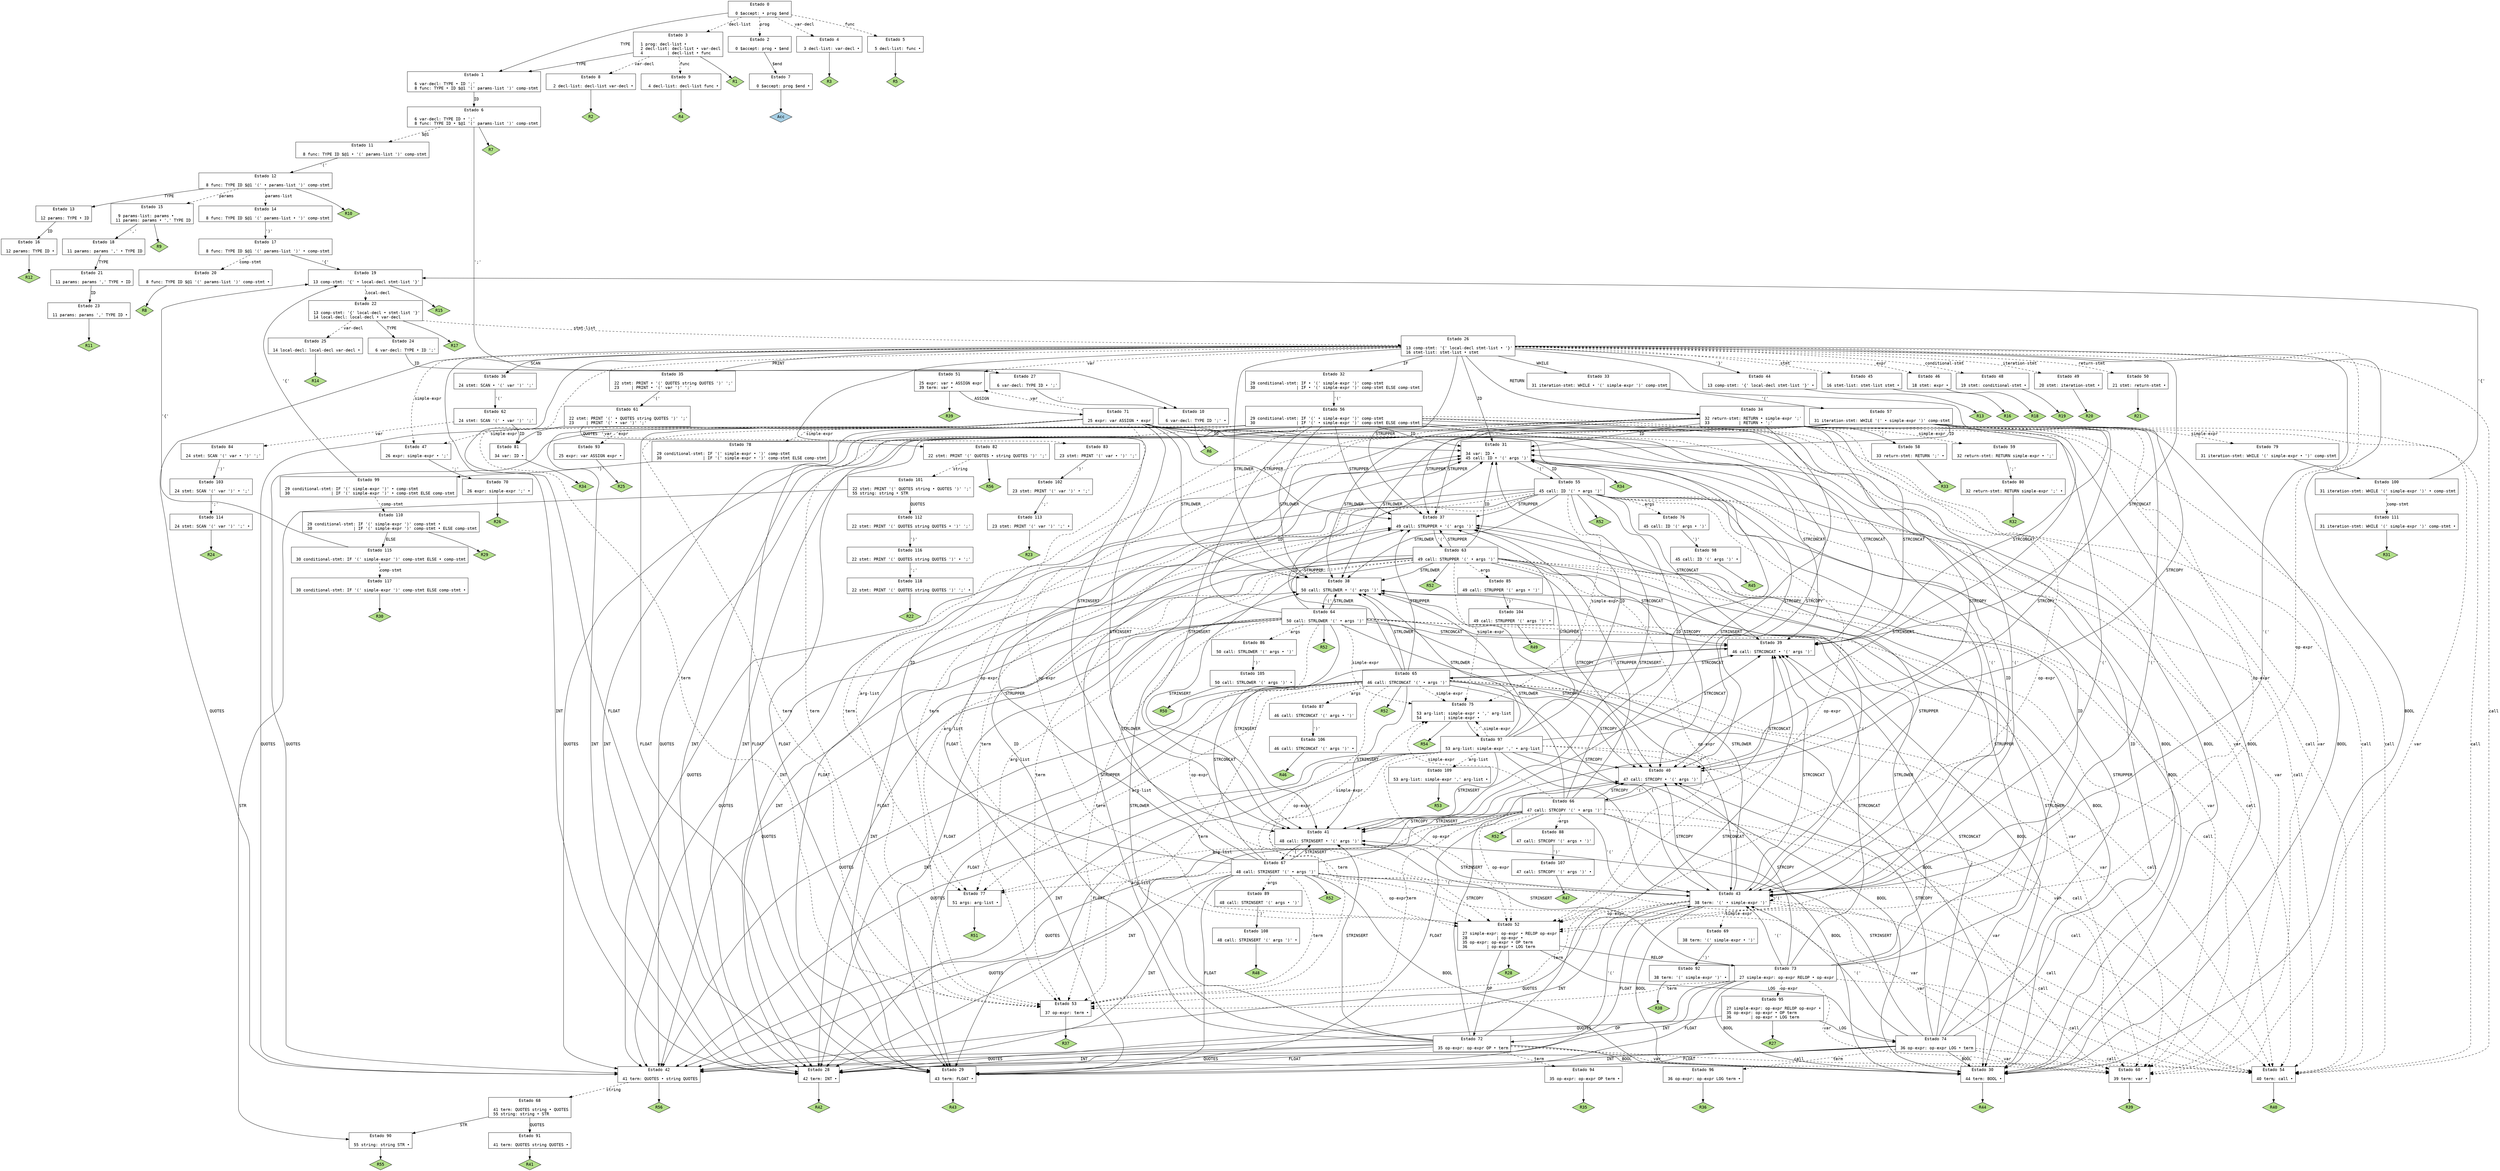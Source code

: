 // Gerado por GNU Bison 3.7.
// Relate erros para <bug-bison@gnu.org>.
// Site: <https://www.gnu.org/software/bison/>.

digraph "syntax.y"
{
  node [fontname = courier, shape = box, colorscheme = paired6]
  edge [fontname = courier]

  0 [label="Estado 0\n\l  0 $accept: • prog $end\l"]
  0 -> 1 [style=solid label="TYPE"]
  0 -> 2 [style=dashed label="prog"]
  0 -> 3 [style=dashed label="decl-list"]
  0 -> 4 [style=dashed label="var-decl"]
  0 -> 5 [style=dashed label="func"]
  1 [label="Estado 1\n\l  6 var-decl: TYPE • ID ';'\l  8 func: TYPE • ID $@1 '(' params-list ')' comp-stmt\l"]
  1 -> 6 [style=solid label="ID"]
  2 [label="Estado 2\n\l  0 $accept: prog • $end\l"]
  2 -> 7 [style=solid label="$end"]
  3 [label="Estado 3\n\l  1 prog: decl-list •\l  2 decl-list: decl-list • var-decl\l  4          | decl-list • func\l"]
  3 -> 1 [style=solid label="TYPE"]
  3 -> 8 [style=dashed label="var-decl"]
  3 -> 9 [style=dashed label="func"]
  3 -> "3R1" [style=solid]
 "3R1" [label="R1", fillcolor=3, shape=diamond, style=filled]
  4 [label="Estado 4\n\l  3 decl-list: var-decl •\l"]
  4 -> "4R3" [style=solid]
 "4R3" [label="R3", fillcolor=3, shape=diamond, style=filled]
  5 [label="Estado 5\n\l  5 decl-list: func •\l"]
  5 -> "5R5" [style=solid]
 "5R5" [label="R5", fillcolor=3, shape=diamond, style=filled]
  6 [label="Estado 6\n\l  6 var-decl: TYPE ID • ';'\l  8 func: TYPE ID • $@1 '(' params-list ')' comp-stmt\l"]
  6 -> 10 [style=solid label="';'"]
  6 -> 11 [style=dashed label="$@1"]
  6 -> "6R7" [style=solid]
 "6R7" [label="R7", fillcolor=3, shape=diamond, style=filled]
  7 [label="Estado 7\n\l  0 $accept: prog $end •\l"]
  7 -> "7R0" [style=solid]
 "7R0" [label="Acc", fillcolor=1, shape=diamond, style=filled]
  8 [label="Estado 8\n\l  2 decl-list: decl-list var-decl •\l"]
  8 -> "8R2" [style=solid]
 "8R2" [label="R2", fillcolor=3, shape=diamond, style=filled]
  9 [label="Estado 9\n\l  4 decl-list: decl-list func •\l"]
  9 -> "9R4" [style=solid]
 "9R4" [label="R4", fillcolor=3, shape=diamond, style=filled]
  10 [label="Estado 10\n\l  6 var-decl: TYPE ID ';' •\l"]
  10 -> "10R6" [style=solid]
 "10R6" [label="R6", fillcolor=3, shape=diamond, style=filled]
  11 [label="Estado 11\n\l  8 func: TYPE ID $@1 • '(' params-list ')' comp-stmt\l"]
  11 -> 12 [style=solid label="'('"]
  12 [label="Estado 12\n\l  8 func: TYPE ID $@1 '(' • params-list ')' comp-stmt\l"]
  12 -> 13 [style=solid label="TYPE"]
  12 -> 14 [style=dashed label="params-list"]
  12 -> 15 [style=dashed label="params"]
  12 -> "12R10" [style=solid]
 "12R10" [label="R10", fillcolor=3, shape=diamond, style=filled]
  13 [label="Estado 13\n\l 12 params: TYPE • ID\l"]
  13 -> 16 [style=solid label="ID"]
  14 [label="Estado 14\n\l  8 func: TYPE ID $@1 '(' params-list • ')' comp-stmt\l"]
  14 -> 17 [style=solid label="')'"]
  15 [label="Estado 15\n\l  9 params-list: params •\l 11 params: params • ',' TYPE ID\l"]
  15 -> 18 [style=solid label="','"]
  15 -> "15R9" [style=solid]
 "15R9" [label="R9", fillcolor=3, shape=diamond, style=filled]
  16 [label="Estado 16\n\l 12 params: TYPE ID •\l"]
  16 -> "16R12" [style=solid]
 "16R12" [label="R12", fillcolor=3, shape=diamond, style=filled]
  17 [label="Estado 17\n\l  8 func: TYPE ID $@1 '(' params-list ')' • comp-stmt\l"]
  17 -> 19 [style=solid label="'{'"]
  17 -> 20 [style=dashed label="comp-stmt"]
  18 [label="Estado 18\n\l 11 params: params ',' • TYPE ID\l"]
  18 -> 21 [style=solid label="TYPE"]
  19 [label="Estado 19\n\l 13 comp-stmt: '{' • local-decl stmt-list '}'\l"]
  19 -> 22 [style=dashed label="local-decl"]
  19 -> "19R15" [style=solid]
 "19R15" [label="R15", fillcolor=3, shape=diamond, style=filled]
  20 [label="Estado 20\n\l  8 func: TYPE ID $@1 '(' params-list ')' comp-stmt •\l"]
  20 -> "20R8" [style=solid]
 "20R8" [label="R8", fillcolor=3, shape=diamond, style=filled]
  21 [label="Estado 21\n\l 11 params: params ',' TYPE • ID\l"]
  21 -> 23 [style=solid label="ID"]
  22 [label="Estado 22\n\l 13 comp-stmt: '{' local-decl • stmt-list '}'\l 14 local-decl: local-decl • var-decl\l"]
  22 -> 24 [style=solid label="TYPE"]
  22 -> 25 [style=dashed label="var-decl"]
  22 -> 26 [style=dashed label="stmt-list"]
  22 -> "22R17" [style=solid]
 "22R17" [label="R17", fillcolor=3, shape=diamond, style=filled]
  23 [label="Estado 23\n\l 11 params: params ',' TYPE ID •\l"]
  23 -> "23R11" [style=solid]
 "23R11" [label="R11", fillcolor=3, shape=diamond, style=filled]
  24 [label="Estado 24\n\l  6 var-decl: TYPE • ID ';'\l"]
  24 -> 27 [style=solid label="ID"]
  25 [label="Estado 25\n\l 14 local-decl: local-decl var-decl •\l"]
  25 -> "25R14" [style=solid]
 "25R14" [label="R14", fillcolor=3, shape=diamond, style=filled]
  26 [label="Estado 26\n\l 13 comp-stmt: '{' local-decl stmt-list • '}'\l 16 stmt-list: stmt-list • stmt\l"]
  26 -> 28 [style=solid label="INT"]
  26 -> 29 [style=solid label="FLOAT"]
  26 -> 30 [style=solid label="BOOL"]
  26 -> 31 [style=solid label="ID"]
  26 -> 32 [style=solid label="IF"]
  26 -> 33 [style=solid label="WHILE"]
  26 -> 34 [style=solid label="RETURN"]
  26 -> 35 [style=solid label="PRINT"]
  26 -> 36 [style=solid label="SCAN"]
  26 -> 37 [style=solid label="STRUPPER"]
  26 -> 38 [style=solid label="STRLOWER"]
  26 -> 39 [style=solid label="STRCONCAT"]
  26 -> 40 [style=solid label="STRCOPY"]
  26 -> 41 [style=solid label="STRINSERT"]
  26 -> 42 [style=solid label="QUOTES"]
  26 -> 43 [style=solid label="'('"]
  26 -> 44 [style=solid label="'}'"]
  26 -> 45 [style=dashed label="stmt"]
  26 -> 46 [style=dashed label="expr"]
  26 -> 47 [style=dashed label="simple-expr"]
  26 -> 48 [style=dashed label="conditional-stmt"]
  26 -> 49 [style=dashed label="iteration-stmt"]
  26 -> 50 [style=dashed label="return-stmt"]
  26 -> 51 [style=dashed label="var"]
  26 -> 52 [style=dashed label="op-expr"]
  26 -> 53 [style=dashed label="term"]
  26 -> 54 [style=dashed label="call"]
  27 [label="Estado 27\n\l  6 var-decl: TYPE ID • ';'\l"]
  27 -> 10 [style=solid label="';'"]
  28 [label="Estado 28\n\l 42 term: INT •\l"]
  28 -> "28R42" [style=solid]
 "28R42" [label="R42", fillcolor=3, shape=diamond, style=filled]
  29 [label="Estado 29\n\l 43 term: FLOAT •\l"]
  29 -> "29R43" [style=solid]
 "29R43" [label="R43", fillcolor=3, shape=diamond, style=filled]
  30 [label="Estado 30\n\l 44 term: BOOL •\l"]
  30 -> "30R44" [style=solid]
 "30R44" [label="R44", fillcolor=3, shape=diamond, style=filled]
  31 [label="Estado 31\n\l 34 var: ID •\l 45 call: ID • '(' args ')'\l"]
  31 -> 55 [style=solid label="'('"]
  31 -> "31R34" [style=solid]
 "31R34" [label="R34", fillcolor=3, shape=diamond, style=filled]
  32 [label="Estado 32\n\l 29 conditional-stmt: IF • '(' simple-expr ')' comp-stmt\l 30                 | IF • '(' simple-expr ')' comp-stmt ELSE comp-stmt\l"]
  32 -> 56 [style=solid label="'('"]
  33 [label="Estado 33\n\l 31 iteration-stmt: WHILE • '(' simple-expr ')' comp-stmt\l"]
  33 -> 57 [style=solid label="'('"]
  34 [label="Estado 34\n\l 32 return-stmt: RETURN • simple-expr ';'\l 33            | RETURN • ';'\l"]
  34 -> 28 [style=solid label="INT"]
  34 -> 29 [style=solid label="FLOAT"]
  34 -> 30 [style=solid label="BOOL"]
  34 -> 31 [style=solid label="ID"]
  34 -> 37 [style=solid label="STRUPPER"]
  34 -> 38 [style=solid label="STRLOWER"]
  34 -> 39 [style=solid label="STRCONCAT"]
  34 -> 40 [style=solid label="STRCOPY"]
  34 -> 41 [style=solid label="STRINSERT"]
  34 -> 42 [style=solid label="QUOTES"]
  34 -> 58 [style=solid label="';'"]
  34 -> 43 [style=solid label="'('"]
  34 -> 59 [style=dashed label="simple-expr"]
  34 -> 60 [style=dashed label="var"]
  34 -> 52 [style=dashed label="op-expr"]
  34 -> 53 [style=dashed label="term"]
  34 -> 54 [style=dashed label="call"]
  35 [label="Estado 35\n\l 22 stmt: PRINT • '(' QUOTES string QUOTES ')' ';'\l 23     | PRINT • '(' var ')' ';'\l"]
  35 -> 61 [style=solid label="'('"]
  36 [label="Estado 36\n\l 24 stmt: SCAN • '(' var ')' ';'\l"]
  36 -> 62 [style=solid label="'('"]
  37 [label="Estado 37\n\l 49 call: STRUPPER • '(' args ')'\l"]
  37 -> 63 [style=solid label="'('"]
  38 [label="Estado 38\n\l 50 call: STRLOWER • '(' args ')'\l"]
  38 -> 64 [style=solid label="'('"]
  39 [label="Estado 39\n\l 46 call: STRCONCAT • '(' args ')'\l"]
  39 -> 65 [style=solid label="'('"]
  40 [label="Estado 40\n\l 47 call: STRCOPY • '(' args ')'\l"]
  40 -> 66 [style=solid label="'('"]
  41 [label="Estado 41\n\l 48 call: STRINSERT • '(' args ')'\l"]
  41 -> 67 [style=solid label="'('"]
  42 [label="Estado 42\n\l 41 term: QUOTES • string QUOTES\l"]
  42 -> 68 [style=dashed label="string"]
  42 -> "42R56" [style=solid]
 "42R56" [label="R56", fillcolor=3, shape=diamond, style=filled]
  43 [label="Estado 43\n\l 38 term: '(' • simple-expr ')'\l"]
  43 -> 28 [style=solid label="INT"]
  43 -> 29 [style=solid label="FLOAT"]
  43 -> 30 [style=solid label="BOOL"]
  43 -> 31 [style=solid label="ID"]
  43 -> 37 [style=solid label="STRUPPER"]
  43 -> 38 [style=solid label="STRLOWER"]
  43 -> 39 [style=solid label="STRCONCAT"]
  43 -> 40 [style=solid label="STRCOPY"]
  43 -> 41 [style=solid label="STRINSERT"]
  43 -> 42 [style=solid label="QUOTES"]
  43 -> 43 [style=solid label="'('"]
  43 -> 69 [style=dashed label="simple-expr"]
  43 -> 60 [style=dashed label="var"]
  43 -> 52 [style=dashed label="op-expr"]
  43 -> 53 [style=dashed label="term"]
  43 -> 54 [style=dashed label="call"]
  44 [label="Estado 44\n\l 13 comp-stmt: '{' local-decl stmt-list '}' •\l"]
  44 -> "44R13" [style=solid]
 "44R13" [label="R13", fillcolor=3, shape=diamond, style=filled]
  45 [label="Estado 45\n\l 16 stmt-list: stmt-list stmt •\l"]
  45 -> "45R16" [style=solid]
 "45R16" [label="R16", fillcolor=3, shape=diamond, style=filled]
  46 [label="Estado 46\n\l 18 stmt: expr •\l"]
  46 -> "46R18" [style=solid]
 "46R18" [label="R18", fillcolor=3, shape=diamond, style=filled]
  47 [label="Estado 47\n\l 26 expr: simple-expr • ';'\l"]
  47 -> 70 [style=solid label="';'"]
  48 [label="Estado 48\n\l 19 stmt: conditional-stmt •\l"]
  48 -> "48R19" [style=solid]
 "48R19" [label="R19", fillcolor=3, shape=diamond, style=filled]
  49 [label="Estado 49\n\l 20 stmt: iteration-stmt •\l"]
  49 -> "49R20" [style=solid]
 "49R20" [label="R20", fillcolor=3, shape=diamond, style=filled]
  50 [label="Estado 50\n\l 21 stmt: return-stmt •\l"]
  50 -> "50R21" [style=solid]
 "50R21" [label="R21", fillcolor=3, shape=diamond, style=filled]
  51 [label="Estado 51\n\l 25 expr: var • ASSIGN expr\l 39 term: var •\l"]
  51 -> 71 [style=solid label="ASSIGN"]
  51 -> "51R39" [style=solid]
 "51R39" [label="R39", fillcolor=3, shape=diamond, style=filled]
  52 [label="Estado 52\n\l 27 simple-expr: op-expr • RELOP op-expr\l 28            | op-expr •\l 35 op-expr: op-expr • OP term\l 36        | op-expr • LOG term\l"]
  52 -> 72 [style=solid label="OP"]
  52 -> 73 [style=solid label="RELOP"]
  52 -> 74 [style=solid label="LOG"]
  52 -> "52R28" [style=solid]
 "52R28" [label="R28", fillcolor=3, shape=diamond, style=filled]
  53 [label="Estado 53\n\l 37 op-expr: term •\l"]
  53 -> "53R37" [style=solid]
 "53R37" [label="R37", fillcolor=3, shape=diamond, style=filled]
  54 [label="Estado 54\n\l 40 term: call •\l"]
  54 -> "54R40" [style=solid]
 "54R40" [label="R40", fillcolor=3, shape=diamond, style=filled]
  55 [label="Estado 55\n\l 45 call: ID '(' • args ')'\l"]
  55 -> 28 [style=solid label="INT"]
  55 -> 29 [style=solid label="FLOAT"]
  55 -> 30 [style=solid label="BOOL"]
  55 -> 31 [style=solid label="ID"]
  55 -> 37 [style=solid label="STRUPPER"]
  55 -> 38 [style=solid label="STRLOWER"]
  55 -> 39 [style=solid label="STRCONCAT"]
  55 -> 40 [style=solid label="STRCOPY"]
  55 -> 41 [style=solid label="STRINSERT"]
  55 -> 42 [style=solid label="QUOTES"]
  55 -> 43 [style=solid label="'('"]
  55 -> 75 [style=dashed label="simple-expr"]
  55 -> 60 [style=dashed label="var"]
  55 -> 52 [style=dashed label="op-expr"]
  55 -> 53 [style=dashed label="term"]
  55 -> 54 [style=dashed label="call"]
  55 -> 76 [style=dashed label="args"]
  55 -> 77 [style=dashed label="arg-list"]
  55 -> "55R52" [style=solid]
 "55R52" [label="R52", fillcolor=3, shape=diamond, style=filled]
  56 [label="Estado 56\n\l 29 conditional-stmt: IF '(' • simple-expr ')' comp-stmt\l 30                 | IF '(' • simple-expr ')' comp-stmt ELSE comp-stmt\l"]
  56 -> 28 [style=solid label="INT"]
  56 -> 29 [style=solid label="FLOAT"]
  56 -> 30 [style=solid label="BOOL"]
  56 -> 31 [style=solid label="ID"]
  56 -> 37 [style=solid label="STRUPPER"]
  56 -> 38 [style=solid label="STRLOWER"]
  56 -> 39 [style=solid label="STRCONCAT"]
  56 -> 40 [style=solid label="STRCOPY"]
  56 -> 41 [style=solid label="STRINSERT"]
  56 -> 42 [style=solid label="QUOTES"]
  56 -> 43 [style=solid label="'('"]
  56 -> 78 [style=dashed label="simple-expr"]
  56 -> 60 [style=dashed label="var"]
  56 -> 52 [style=dashed label="op-expr"]
  56 -> 53 [style=dashed label="term"]
  56 -> 54 [style=dashed label="call"]
  57 [label="Estado 57\n\l 31 iteration-stmt: WHILE '(' • simple-expr ')' comp-stmt\l"]
  57 -> 28 [style=solid label="INT"]
  57 -> 29 [style=solid label="FLOAT"]
  57 -> 30 [style=solid label="BOOL"]
  57 -> 31 [style=solid label="ID"]
  57 -> 37 [style=solid label="STRUPPER"]
  57 -> 38 [style=solid label="STRLOWER"]
  57 -> 39 [style=solid label="STRCONCAT"]
  57 -> 40 [style=solid label="STRCOPY"]
  57 -> 41 [style=solid label="STRINSERT"]
  57 -> 42 [style=solid label="QUOTES"]
  57 -> 43 [style=solid label="'('"]
  57 -> 79 [style=dashed label="simple-expr"]
  57 -> 60 [style=dashed label="var"]
  57 -> 52 [style=dashed label="op-expr"]
  57 -> 53 [style=dashed label="term"]
  57 -> 54 [style=dashed label="call"]
  58 [label="Estado 58\n\l 33 return-stmt: RETURN ';' •\l"]
  58 -> "58R33" [style=solid]
 "58R33" [label="R33", fillcolor=3, shape=diamond, style=filled]
  59 [label="Estado 59\n\l 32 return-stmt: RETURN simple-expr • ';'\l"]
  59 -> 80 [style=solid label="';'"]
  60 [label="Estado 60\n\l 39 term: var •\l"]
  60 -> "60R39" [style=solid]
 "60R39" [label="R39", fillcolor=3, shape=diamond, style=filled]
  61 [label="Estado 61\n\l 22 stmt: PRINT '(' • QUOTES string QUOTES ')' ';'\l 23     | PRINT '(' • var ')' ';'\l"]
  61 -> 81 [style=solid label="ID"]
  61 -> 82 [style=solid label="QUOTES"]
  61 -> 83 [style=dashed label="var"]
  62 [label="Estado 62\n\l 24 stmt: SCAN '(' • var ')' ';'\l"]
  62 -> 81 [style=solid label="ID"]
  62 -> 84 [style=dashed label="var"]
  63 [label="Estado 63\n\l 49 call: STRUPPER '(' • args ')'\l"]
  63 -> 28 [style=solid label="INT"]
  63 -> 29 [style=solid label="FLOAT"]
  63 -> 30 [style=solid label="BOOL"]
  63 -> 31 [style=solid label="ID"]
  63 -> 37 [style=solid label="STRUPPER"]
  63 -> 38 [style=solid label="STRLOWER"]
  63 -> 39 [style=solid label="STRCONCAT"]
  63 -> 40 [style=solid label="STRCOPY"]
  63 -> 41 [style=solid label="STRINSERT"]
  63 -> 42 [style=solid label="QUOTES"]
  63 -> 43 [style=solid label="'('"]
  63 -> 75 [style=dashed label="simple-expr"]
  63 -> 60 [style=dashed label="var"]
  63 -> 52 [style=dashed label="op-expr"]
  63 -> 53 [style=dashed label="term"]
  63 -> 54 [style=dashed label="call"]
  63 -> 85 [style=dashed label="args"]
  63 -> 77 [style=dashed label="arg-list"]
  63 -> "63R52" [style=solid]
 "63R52" [label="R52", fillcolor=3, shape=diamond, style=filled]
  64 [label="Estado 64\n\l 50 call: STRLOWER '(' • args ')'\l"]
  64 -> 28 [style=solid label="INT"]
  64 -> 29 [style=solid label="FLOAT"]
  64 -> 30 [style=solid label="BOOL"]
  64 -> 31 [style=solid label="ID"]
  64 -> 37 [style=solid label="STRUPPER"]
  64 -> 38 [style=solid label="STRLOWER"]
  64 -> 39 [style=solid label="STRCONCAT"]
  64 -> 40 [style=solid label="STRCOPY"]
  64 -> 41 [style=solid label="STRINSERT"]
  64 -> 42 [style=solid label="QUOTES"]
  64 -> 43 [style=solid label="'('"]
  64 -> 75 [style=dashed label="simple-expr"]
  64 -> 60 [style=dashed label="var"]
  64 -> 52 [style=dashed label="op-expr"]
  64 -> 53 [style=dashed label="term"]
  64 -> 54 [style=dashed label="call"]
  64 -> 86 [style=dashed label="args"]
  64 -> 77 [style=dashed label="arg-list"]
  64 -> "64R52" [style=solid]
 "64R52" [label="R52", fillcolor=3, shape=diamond, style=filled]
  65 [label="Estado 65\n\l 46 call: STRCONCAT '(' • args ')'\l"]
  65 -> 28 [style=solid label="INT"]
  65 -> 29 [style=solid label="FLOAT"]
  65 -> 30 [style=solid label="BOOL"]
  65 -> 31 [style=solid label="ID"]
  65 -> 37 [style=solid label="STRUPPER"]
  65 -> 38 [style=solid label="STRLOWER"]
  65 -> 39 [style=solid label="STRCONCAT"]
  65 -> 40 [style=solid label="STRCOPY"]
  65 -> 41 [style=solid label="STRINSERT"]
  65 -> 42 [style=solid label="QUOTES"]
  65 -> 43 [style=solid label="'('"]
  65 -> 75 [style=dashed label="simple-expr"]
  65 -> 60 [style=dashed label="var"]
  65 -> 52 [style=dashed label="op-expr"]
  65 -> 53 [style=dashed label="term"]
  65 -> 54 [style=dashed label="call"]
  65 -> 87 [style=dashed label="args"]
  65 -> 77 [style=dashed label="arg-list"]
  65 -> "65R52" [style=solid]
 "65R52" [label="R52", fillcolor=3, shape=diamond, style=filled]
  66 [label="Estado 66\n\l 47 call: STRCOPY '(' • args ')'\l"]
  66 -> 28 [style=solid label="INT"]
  66 -> 29 [style=solid label="FLOAT"]
  66 -> 30 [style=solid label="BOOL"]
  66 -> 31 [style=solid label="ID"]
  66 -> 37 [style=solid label="STRUPPER"]
  66 -> 38 [style=solid label="STRLOWER"]
  66 -> 39 [style=solid label="STRCONCAT"]
  66 -> 40 [style=solid label="STRCOPY"]
  66 -> 41 [style=solid label="STRINSERT"]
  66 -> 42 [style=solid label="QUOTES"]
  66 -> 43 [style=solid label="'('"]
  66 -> 75 [style=dashed label="simple-expr"]
  66 -> 60 [style=dashed label="var"]
  66 -> 52 [style=dashed label="op-expr"]
  66 -> 53 [style=dashed label="term"]
  66 -> 54 [style=dashed label="call"]
  66 -> 88 [style=dashed label="args"]
  66 -> 77 [style=dashed label="arg-list"]
  66 -> "66R52" [style=solid]
 "66R52" [label="R52", fillcolor=3, shape=diamond, style=filled]
  67 [label="Estado 67\n\l 48 call: STRINSERT '(' • args ')'\l"]
  67 -> 28 [style=solid label="INT"]
  67 -> 29 [style=solid label="FLOAT"]
  67 -> 30 [style=solid label="BOOL"]
  67 -> 31 [style=solid label="ID"]
  67 -> 37 [style=solid label="STRUPPER"]
  67 -> 38 [style=solid label="STRLOWER"]
  67 -> 39 [style=solid label="STRCONCAT"]
  67 -> 40 [style=solid label="STRCOPY"]
  67 -> 41 [style=solid label="STRINSERT"]
  67 -> 42 [style=solid label="QUOTES"]
  67 -> 43 [style=solid label="'('"]
  67 -> 75 [style=dashed label="simple-expr"]
  67 -> 60 [style=dashed label="var"]
  67 -> 52 [style=dashed label="op-expr"]
  67 -> 53 [style=dashed label="term"]
  67 -> 54 [style=dashed label="call"]
  67 -> 89 [style=dashed label="args"]
  67 -> 77 [style=dashed label="arg-list"]
  67 -> "67R52" [style=solid]
 "67R52" [label="R52", fillcolor=3, shape=diamond, style=filled]
  68 [label="Estado 68\n\l 41 term: QUOTES string • QUOTES\l 55 string: string • STR\l"]
  68 -> 90 [style=solid label="STR"]
  68 -> 91 [style=solid label="QUOTES"]
  69 [label="Estado 69\n\l 38 term: '(' simple-expr • ')'\l"]
  69 -> 92 [style=solid label="')'"]
  70 [label="Estado 70\n\l 26 expr: simple-expr ';' •\l"]
  70 -> "70R26" [style=solid]
 "70R26" [label="R26", fillcolor=3, shape=diamond, style=filled]
  71 [label="Estado 71\n\l 25 expr: var ASSIGN • expr\l"]
  71 -> 28 [style=solid label="INT"]
  71 -> 29 [style=solid label="FLOAT"]
  71 -> 30 [style=solid label="BOOL"]
  71 -> 31 [style=solid label="ID"]
  71 -> 37 [style=solid label="STRUPPER"]
  71 -> 38 [style=solid label="STRLOWER"]
  71 -> 39 [style=solid label="STRCONCAT"]
  71 -> 40 [style=solid label="STRCOPY"]
  71 -> 41 [style=solid label="STRINSERT"]
  71 -> 42 [style=solid label="QUOTES"]
  71 -> 43 [style=solid label="'('"]
  71 -> 93 [style=dashed label="expr"]
  71 -> 47 [style=dashed label="simple-expr"]
  71 -> 51 [style=dashed label="var"]
  71 -> 52 [style=dashed label="op-expr"]
  71 -> 53 [style=dashed label="term"]
  71 -> 54 [style=dashed label="call"]
  72 [label="Estado 72\n\l 35 op-expr: op-expr OP • term\l"]
  72 -> 28 [style=solid label="INT"]
  72 -> 29 [style=solid label="FLOAT"]
  72 -> 30 [style=solid label="BOOL"]
  72 -> 31 [style=solid label="ID"]
  72 -> 37 [style=solid label="STRUPPER"]
  72 -> 38 [style=solid label="STRLOWER"]
  72 -> 39 [style=solid label="STRCONCAT"]
  72 -> 40 [style=solid label="STRCOPY"]
  72 -> 41 [style=solid label="STRINSERT"]
  72 -> 42 [style=solid label="QUOTES"]
  72 -> 43 [style=solid label="'('"]
  72 -> 60 [style=dashed label="var"]
  72 -> 94 [style=dashed label="term"]
  72 -> 54 [style=dashed label="call"]
  73 [label="Estado 73\n\l 27 simple-expr: op-expr RELOP • op-expr\l"]
  73 -> 28 [style=solid label="INT"]
  73 -> 29 [style=solid label="FLOAT"]
  73 -> 30 [style=solid label="BOOL"]
  73 -> 31 [style=solid label="ID"]
  73 -> 37 [style=solid label="STRUPPER"]
  73 -> 38 [style=solid label="STRLOWER"]
  73 -> 39 [style=solid label="STRCONCAT"]
  73 -> 40 [style=solid label="STRCOPY"]
  73 -> 41 [style=solid label="STRINSERT"]
  73 -> 42 [style=solid label="QUOTES"]
  73 -> 43 [style=solid label="'('"]
  73 -> 60 [style=dashed label="var"]
  73 -> 95 [style=dashed label="op-expr"]
  73 -> 53 [style=dashed label="term"]
  73 -> 54 [style=dashed label="call"]
  74 [label="Estado 74\n\l 36 op-expr: op-expr LOG • term\l"]
  74 -> 28 [style=solid label="INT"]
  74 -> 29 [style=solid label="FLOAT"]
  74 -> 30 [style=solid label="BOOL"]
  74 -> 31 [style=solid label="ID"]
  74 -> 37 [style=solid label="STRUPPER"]
  74 -> 38 [style=solid label="STRLOWER"]
  74 -> 39 [style=solid label="STRCONCAT"]
  74 -> 40 [style=solid label="STRCOPY"]
  74 -> 41 [style=solid label="STRINSERT"]
  74 -> 42 [style=solid label="QUOTES"]
  74 -> 43 [style=solid label="'('"]
  74 -> 60 [style=dashed label="var"]
  74 -> 96 [style=dashed label="term"]
  74 -> 54 [style=dashed label="call"]
  75 [label="Estado 75\n\l 53 arg-list: simple-expr • ',' arg-list\l 54         | simple-expr •\l"]
  75 -> 97 [style=solid label="','"]
  75 -> "75R54" [style=solid]
 "75R54" [label="R54", fillcolor=3, shape=diamond, style=filled]
  76 [label="Estado 76\n\l 45 call: ID '(' args • ')'\l"]
  76 -> 98 [style=solid label="')'"]
  77 [label="Estado 77\n\l 51 args: arg-list •\l"]
  77 -> "77R51" [style=solid]
 "77R51" [label="R51", fillcolor=3, shape=diamond, style=filled]
  78 [label="Estado 78\n\l 29 conditional-stmt: IF '(' simple-expr • ')' comp-stmt\l 30                 | IF '(' simple-expr • ')' comp-stmt ELSE comp-stmt\l"]
  78 -> 99 [style=solid label="')'"]
  79 [label="Estado 79\n\l 31 iteration-stmt: WHILE '(' simple-expr • ')' comp-stmt\l"]
  79 -> 100 [style=solid label="')'"]
  80 [label="Estado 80\n\l 32 return-stmt: RETURN simple-expr ';' •\l"]
  80 -> "80R32" [style=solid]
 "80R32" [label="R32", fillcolor=3, shape=diamond, style=filled]
  81 [label="Estado 81\n\l 34 var: ID •\l"]
  81 -> "81R34" [style=solid]
 "81R34" [label="R34", fillcolor=3, shape=diamond, style=filled]
  82 [label="Estado 82\n\l 22 stmt: PRINT '(' QUOTES • string QUOTES ')' ';'\l"]
  82 -> 101 [style=dashed label="string"]
  82 -> "82R56" [style=solid]
 "82R56" [label="R56", fillcolor=3, shape=diamond, style=filled]
  83 [label="Estado 83\n\l 23 stmt: PRINT '(' var • ')' ';'\l"]
  83 -> 102 [style=solid label="')'"]
  84 [label="Estado 84\n\l 24 stmt: SCAN '(' var • ')' ';'\l"]
  84 -> 103 [style=solid label="')'"]
  85 [label="Estado 85\n\l 49 call: STRUPPER '(' args • ')'\l"]
  85 -> 104 [style=solid label="')'"]
  86 [label="Estado 86\n\l 50 call: STRLOWER '(' args • ')'\l"]
  86 -> 105 [style=solid label="')'"]
  87 [label="Estado 87\n\l 46 call: STRCONCAT '(' args • ')'\l"]
  87 -> 106 [style=solid label="')'"]
  88 [label="Estado 88\n\l 47 call: STRCOPY '(' args • ')'\l"]
  88 -> 107 [style=solid label="')'"]
  89 [label="Estado 89\n\l 48 call: STRINSERT '(' args • ')'\l"]
  89 -> 108 [style=solid label="')'"]
  90 [label="Estado 90\n\l 55 string: string STR •\l"]
  90 -> "90R55" [style=solid]
 "90R55" [label="R55", fillcolor=3, shape=diamond, style=filled]
  91 [label="Estado 91\n\l 41 term: QUOTES string QUOTES •\l"]
  91 -> "91R41" [style=solid]
 "91R41" [label="R41", fillcolor=3, shape=diamond, style=filled]
  92 [label="Estado 92\n\l 38 term: '(' simple-expr ')' •\l"]
  92 -> "92R38" [style=solid]
 "92R38" [label="R38", fillcolor=3, shape=diamond, style=filled]
  93 [label="Estado 93\n\l 25 expr: var ASSIGN expr •\l"]
  93 -> "93R25" [style=solid]
 "93R25" [label="R25", fillcolor=3, shape=diamond, style=filled]
  94 [label="Estado 94\n\l 35 op-expr: op-expr OP term •\l"]
  94 -> "94R35" [style=solid]
 "94R35" [label="R35", fillcolor=3, shape=diamond, style=filled]
  95 [label="Estado 95\n\l 27 simple-expr: op-expr RELOP op-expr •\l 35 op-expr: op-expr • OP term\l 36        | op-expr • LOG term\l"]
  95 -> 72 [style=solid label="OP"]
  95 -> 74 [style=solid label="LOG"]
  95 -> "95R27" [style=solid]
 "95R27" [label="R27", fillcolor=3, shape=diamond, style=filled]
  96 [label="Estado 96\n\l 36 op-expr: op-expr LOG term •\l"]
  96 -> "96R36" [style=solid]
 "96R36" [label="R36", fillcolor=3, shape=diamond, style=filled]
  97 [label="Estado 97\n\l 53 arg-list: simple-expr ',' • arg-list\l"]
  97 -> 28 [style=solid label="INT"]
  97 -> 29 [style=solid label="FLOAT"]
  97 -> 30 [style=solid label="BOOL"]
  97 -> 31 [style=solid label="ID"]
  97 -> 37 [style=solid label="STRUPPER"]
  97 -> 38 [style=solid label="STRLOWER"]
  97 -> 39 [style=solid label="STRCONCAT"]
  97 -> 40 [style=solid label="STRCOPY"]
  97 -> 41 [style=solid label="STRINSERT"]
  97 -> 42 [style=solid label="QUOTES"]
  97 -> 43 [style=solid label="'('"]
  97 -> 75 [style=dashed label="simple-expr"]
  97 -> 60 [style=dashed label="var"]
  97 -> 52 [style=dashed label="op-expr"]
  97 -> 53 [style=dashed label="term"]
  97 -> 54 [style=dashed label="call"]
  97 -> 109 [style=dashed label="arg-list"]
  98 [label="Estado 98\n\l 45 call: ID '(' args ')' •\l"]
  98 -> "98R45" [style=solid]
 "98R45" [label="R45", fillcolor=3, shape=diamond, style=filled]
  99 [label="Estado 99\n\l 29 conditional-stmt: IF '(' simple-expr ')' • comp-stmt\l 30                 | IF '(' simple-expr ')' • comp-stmt ELSE comp-stmt\l"]
  99 -> 19 [style=solid label="'{'"]
  99 -> 110 [style=dashed label="comp-stmt"]
  100 [label="Estado 100\n\l 31 iteration-stmt: WHILE '(' simple-expr ')' • comp-stmt\l"]
  100 -> 19 [style=solid label="'{'"]
  100 -> 111 [style=dashed label="comp-stmt"]
  101 [label="Estado 101\n\l 22 stmt: PRINT '(' QUOTES string • QUOTES ')' ';'\l 55 string: string • STR\l"]
  101 -> 90 [style=solid label="STR"]
  101 -> 112 [style=solid label="QUOTES"]
  102 [label="Estado 102\n\l 23 stmt: PRINT '(' var ')' • ';'\l"]
  102 -> 113 [style=solid label="';'"]
  103 [label="Estado 103\n\l 24 stmt: SCAN '(' var ')' • ';'\l"]
  103 -> 114 [style=solid label="';'"]
  104 [label="Estado 104\n\l 49 call: STRUPPER '(' args ')' •\l"]
  104 -> "104R49" [style=solid]
 "104R49" [label="R49", fillcolor=3, shape=diamond, style=filled]
  105 [label="Estado 105\n\l 50 call: STRLOWER '(' args ')' •\l"]
  105 -> "105R50" [style=solid]
 "105R50" [label="R50", fillcolor=3, shape=diamond, style=filled]
  106 [label="Estado 106\n\l 46 call: STRCONCAT '(' args ')' •\l"]
  106 -> "106R46" [style=solid]
 "106R46" [label="R46", fillcolor=3, shape=diamond, style=filled]
  107 [label="Estado 107\n\l 47 call: STRCOPY '(' args ')' •\l"]
  107 -> "107R47" [style=solid]
 "107R47" [label="R47", fillcolor=3, shape=diamond, style=filled]
  108 [label="Estado 108\n\l 48 call: STRINSERT '(' args ')' •\l"]
  108 -> "108R48" [style=solid]
 "108R48" [label="R48", fillcolor=3, shape=diamond, style=filled]
  109 [label="Estado 109\n\l 53 arg-list: simple-expr ',' arg-list •\l"]
  109 -> "109R53" [style=solid]
 "109R53" [label="R53", fillcolor=3, shape=diamond, style=filled]
  110 [label="Estado 110\n\l 29 conditional-stmt: IF '(' simple-expr ')' comp-stmt •\l 30                 | IF '(' simple-expr ')' comp-stmt • ELSE comp-stmt\l"]
  110 -> 115 [style=solid label="ELSE"]
  110 -> "110R29" [style=solid]
 "110R29" [label="R29", fillcolor=3, shape=diamond, style=filled]
  111 [label="Estado 111\n\l 31 iteration-stmt: WHILE '(' simple-expr ')' comp-stmt •\l"]
  111 -> "111R31" [style=solid]
 "111R31" [label="R31", fillcolor=3, shape=diamond, style=filled]
  112 [label="Estado 112\n\l 22 stmt: PRINT '(' QUOTES string QUOTES • ')' ';'\l"]
  112 -> 116 [style=solid label="')'"]
  113 [label="Estado 113\n\l 23 stmt: PRINT '(' var ')' ';' •\l"]
  113 -> "113R23" [style=solid]
 "113R23" [label="R23", fillcolor=3, shape=diamond, style=filled]
  114 [label="Estado 114\n\l 24 stmt: SCAN '(' var ')' ';' •\l"]
  114 -> "114R24" [style=solid]
 "114R24" [label="R24", fillcolor=3, shape=diamond, style=filled]
  115 [label="Estado 115\n\l 30 conditional-stmt: IF '(' simple-expr ')' comp-stmt ELSE • comp-stmt\l"]
  115 -> 19 [style=solid label="'{'"]
  115 -> 117 [style=dashed label="comp-stmt"]
  116 [label="Estado 116\n\l 22 stmt: PRINT '(' QUOTES string QUOTES ')' • ';'\l"]
  116 -> 118 [style=solid label="';'"]
  117 [label="Estado 117\n\l 30 conditional-stmt: IF '(' simple-expr ')' comp-stmt ELSE comp-stmt •\l"]
  117 -> "117R30" [style=solid]
 "117R30" [label="R30", fillcolor=3, shape=diamond, style=filled]
  118 [label="Estado 118\n\l 22 stmt: PRINT '(' QUOTES string QUOTES ')' ';' •\l"]
  118 -> "118R22" [style=solid]
 "118R22" [label="R22", fillcolor=3, shape=diamond, style=filled]
}

